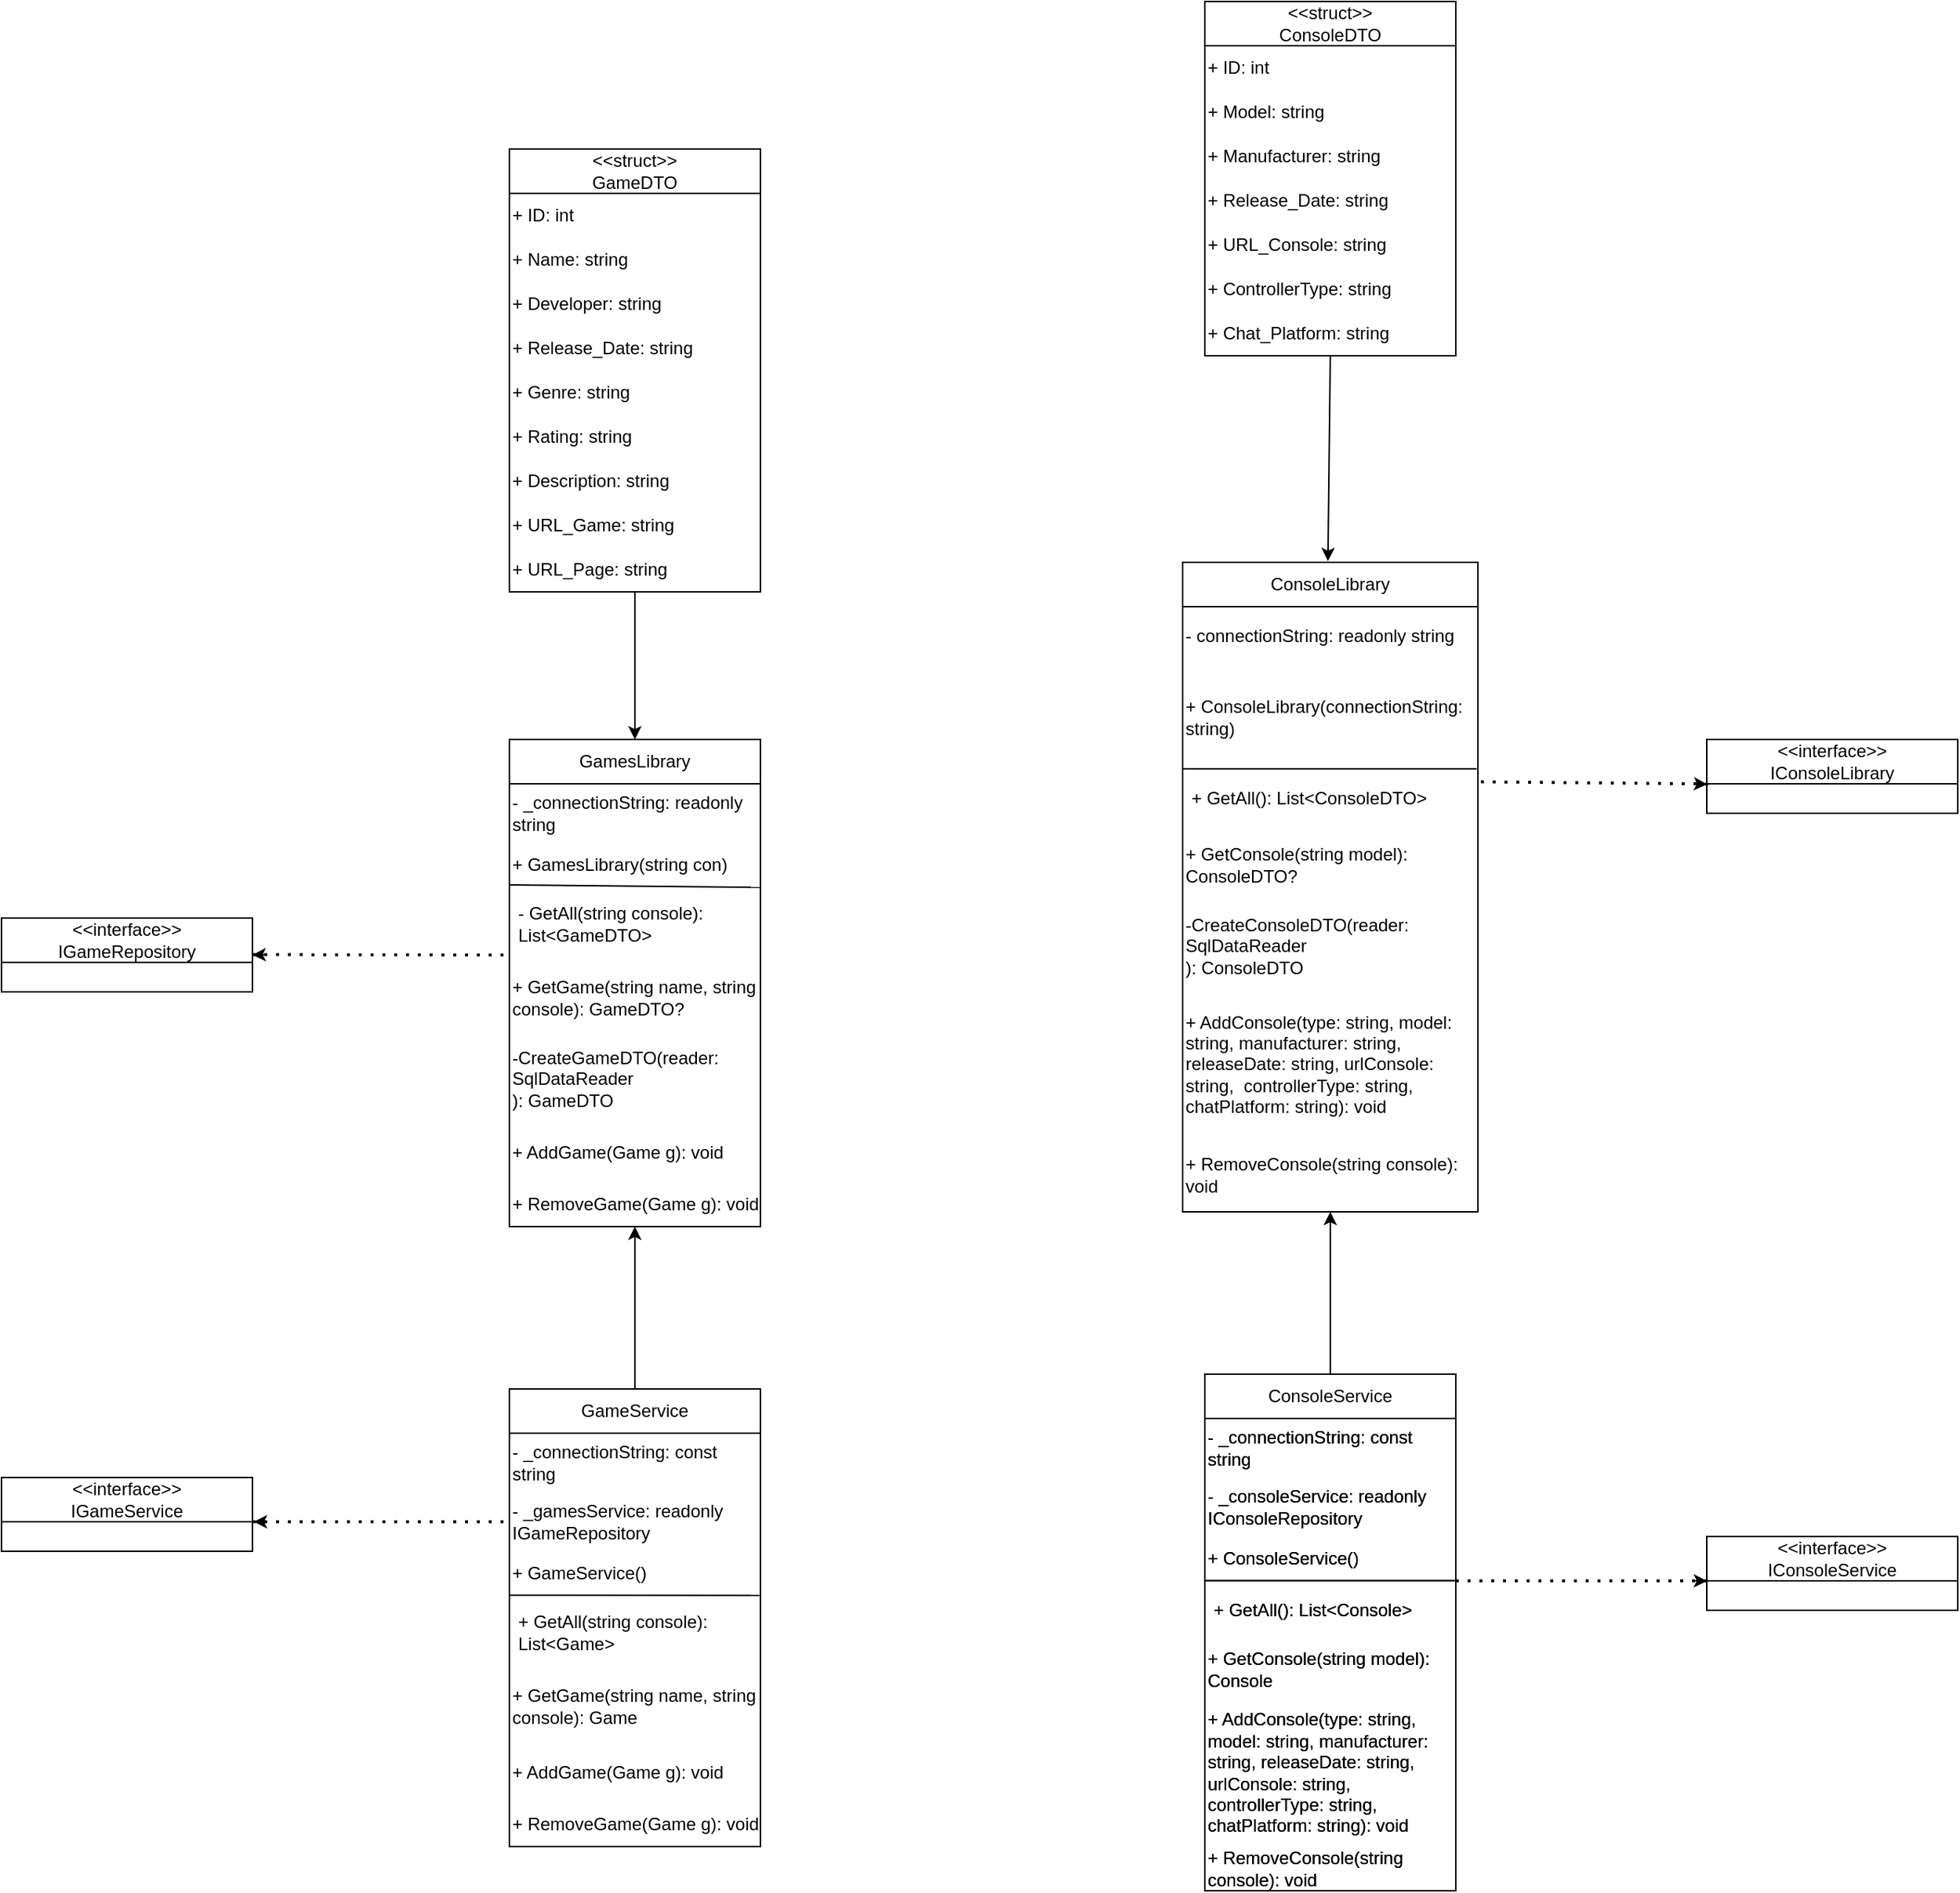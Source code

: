 <mxfile version="21.1.4" type="device">
  <diagram id="C5RBs43oDa-KdzZeNtuy" name="Page-1">
    <mxGraphModel dx="3004" dy="2190" grid="1" gridSize="10" guides="1" tooltips="1" connect="1" arrows="1" fold="1" page="1" pageScale="1" pageWidth="827" pageHeight="1169" math="0" shadow="0">
      <root>
        <mxCell id="WIyWlLk6GJQsqaUBKTNV-0" />
        <mxCell id="WIyWlLk6GJQsqaUBKTNV-1" parent="WIyWlLk6GJQsqaUBKTNV-0" />
        <mxCell id="LSPWSXQBOcd98Ju-pocV-0" value="GameService" style="swimlane;fontStyle=0;childLayout=stackLayout;horizontal=1;startSize=30;horizontalStack=0;resizeParent=1;resizeParentMax=0;resizeLast=0;collapsible=1;marginBottom=0;whiteSpace=wrap;html=1;" parent="WIyWlLk6GJQsqaUBKTNV-1" vertex="1">
          <mxGeometry x="-336" y="120" width="170" height="310" as="geometry" />
        </mxCell>
        <mxCell id="LSPWSXQBOcd98Ju-pocV-1" value="- _connectionString: const string" style="text;html=1;strokeColor=none;fillColor=none;align=left;verticalAlign=middle;whiteSpace=wrap;rounded=0;" parent="LSPWSXQBOcd98Ju-pocV-0" vertex="1">
          <mxGeometry y="30" width="170" height="40" as="geometry" />
        </mxCell>
        <mxCell id="LSPWSXQBOcd98Ju-pocV-2" value="- _gamesService: readonly IGameRepository" style="text;html=1;strokeColor=none;fillColor=none;align=left;verticalAlign=middle;whiteSpace=wrap;rounded=0;" parent="LSPWSXQBOcd98Ju-pocV-0" vertex="1">
          <mxGeometry y="70" width="170" height="40" as="geometry" />
        </mxCell>
        <mxCell id="LSPWSXQBOcd98Ju-pocV-3" value="+ GameService()" style="text;html=1;strokeColor=none;fillColor=none;align=left;verticalAlign=middle;whiteSpace=wrap;rounded=0;" parent="LSPWSXQBOcd98Ju-pocV-0" vertex="1">
          <mxGeometry y="110" width="170" height="30" as="geometry" />
        </mxCell>
        <mxCell id="LSPWSXQBOcd98Ju-pocV-4" value="" style="endArrow=none;html=1;rounded=0;entryX=0.996;entryY=-0.003;entryDx=0;entryDy=0;entryPerimeter=0;exitX=0.001;exitY=-0.004;exitDx=0;exitDy=0;exitPerimeter=0;" parent="LSPWSXQBOcd98Ju-pocV-0" source="LSPWSXQBOcd98Ju-pocV-5" target="LSPWSXQBOcd98Ju-pocV-5" edge="1">
          <mxGeometry width="50" height="50" relative="1" as="geometry">
            <mxPoint x="-4" y="190" as="sourcePoint" />
            <mxPoint x="46" y="140" as="targetPoint" />
          </mxGeometry>
        </mxCell>
        <mxCell id="LSPWSXQBOcd98Ju-pocV-5" value="+ GetAll(string console): List&amp;lt;Game&amp;gt;" style="text;strokeColor=none;fillColor=none;align=left;verticalAlign=middle;spacingLeft=4;spacingRight=4;overflow=hidden;points=[[0,0.5],[1,0.5]];portConstraint=eastwest;rotatable=0;whiteSpace=wrap;html=1;" parent="LSPWSXQBOcd98Ju-pocV-0" vertex="1">
          <mxGeometry y="140" width="170" height="50" as="geometry" />
        </mxCell>
        <mxCell id="LSPWSXQBOcd98Ju-pocV-6" value="+ GetGame(string name, string console): Game" style="text;html=1;strokeColor=none;fillColor=none;align=left;verticalAlign=middle;whiteSpace=wrap;rounded=0;" parent="LSPWSXQBOcd98Ju-pocV-0" vertex="1">
          <mxGeometry y="190" width="170" height="50" as="geometry" />
        </mxCell>
        <mxCell id="LSPWSXQBOcd98Ju-pocV-7" value="+ AddGame(Game g): void" style="text;html=1;strokeColor=none;fillColor=none;align=left;verticalAlign=middle;whiteSpace=wrap;rounded=0;" parent="LSPWSXQBOcd98Ju-pocV-0" vertex="1">
          <mxGeometry y="240" width="170" height="40" as="geometry" />
        </mxCell>
        <mxCell id="LSPWSXQBOcd98Ju-pocV-8" value="+ RemoveGame(Game g): void" style="text;html=1;strokeColor=none;fillColor=none;align=left;verticalAlign=middle;whiteSpace=wrap;rounded=0;" parent="LSPWSXQBOcd98Ju-pocV-0" vertex="1">
          <mxGeometry y="280" width="170" height="30" as="geometry" />
        </mxCell>
        <mxCell id="LSPWSXQBOcd98Ju-pocV-9" value="" style="endArrow=none;dashed=1;html=1;dashPattern=1 3;strokeWidth=2;rounded=0;" parent="WIyWlLk6GJQsqaUBKTNV-1" edge="1">
          <mxGeometry width="50" height="50" relative="1" as="geometry">
            <mxPoint x="-510" y="210" as="sourcePoint" />
            <mxPoint x="-340" y="210" as="targetPoint" />
          </mxGeometry>
        </mxCell>
        <mxCell id="LSPWSXQBOcd98Ju-pocV-10" value="&amp;lt;&amp;lt;interface&amp;gt;&amp;gt;&lt;br&gt;IGameService" style="swimlane;fontStyle=0;childLayout=stackLayout;horizontal=1;startSize=30;horizontalStack=0;resizeParent=1;resizeParentMax=0;resizeLast=0;collapsible=1;marginBottom=0;whiteSpace=wrap;html=1;" parent="WIyWlLk6GJQsqaUBKTNV-1" vertex="1">
          <mxGeometry x="-680" y="180" width="170" height="50" as="geometry" />
        </mxCell>
        <mxCell id="LSPWSXQBOcd98Ju-pocV-11" value="" style="endArrow=classic;html=1;rounded=0;entryX=1.005;entryY=0.6;entryDx=0;entryDy=0;entryPerimeter=0;" parent="WIyWlLk6GJQsqaUBKTNV-1" target="LSPWSXQBOcd98Ju-pocV-10" edge="1">
          <mxGeometry width="50" height="50" relative="1" as="geometry">
            <mxPoint x="-500" y="210" as="sourcePoint" />
            <mxPoint x="-430" y="210" as="targetPoint" />
          </mxGeometry>
        </mxCell>
        <mxCell id="LSPWSXQBOcd98Ju-pocV-12" value="GamesLibrary" style="swimlane;fontStyle=0;childLayout=stackLayout;horizontal=1;startSize=30;horizontalStack=0;resizeParent=1;resizeParentMax=0;resizeLast=0;collapsible=1;marginBottom=0;whiteSpace=wrap;html=1;" parent="WIyWlLk6GJQsqaUBKTNV-1" vertex="1">
          <mxGeometry x="-336" y="-320" width="170" height="330" as="geometry" />
        </mxCell>
        <mxCell id="LSPWSXQBOcd98Ju-pocV-13" value="- _connectionString: readonly string" style="text;html=1;strokeColor=none;fillColor=none;align=left;verticalAlign=middle;whiteSpace=wrap;rounded=0;" parent="LSPWSXQBOcd98Ju-pocV-12" vertex="1">
          <mxGeometry y="30" width="170" height="40" as="geometry" />
        </mxCell>
        <mxCell id="LSPWSXQBOcd98Ju-pocV-14" value="+ GamesLibrary(string con)" style="text;html=1;strokeColor=none;fillColor=none;align=left;verticalAlign=middle;whiteSpace=wrap;rounded=0;" parent="LSPWSXQBOcd98Ju-pocV-12" vertex="1">
          <mxGeometry y="70" width="170" height="30" as="geometry" />
        </mxCell>
        <mxCell id="LSPWSXQBOcd98Ju-pocV-15" value="- GetAll(string console): List&amp;lt;GameDTO&amp;gt;" style="text;strokeColor=none;fillColor=none;align=left;verticalAlign=middle;spacingLeft=4;spacingRight=4;overflow=hidden;points=[[0,0.5],[1,0.5]];portConstraint=eastwest;rotatable=0;whiteSpace=wrap;html=1;" parent="LSPWSXQBOcd98Ju-pocV-12" vertex="1">
          <mxGeometry y="100" width="170" height="50" as="geometry" />
        </mxCell>
        <mxCell id="LSPWSXQBOcd98Ju-pocV-16" value="+ GetGame(string name, string console): GameDTO?" style="text;html=1;strokeColor=none;fillColor=none;align=left;verticalAlign=middle;whiteSpace=wrap;rounded=0;" parent="LSPWSXQBOcd98Ju-pocV-12" vertex="1">
          <mxGeometry y="150" width="170" height="50" as="geometry" />
        </mxCell>
        <mxCell id="LSPWSXQBOcd98Ju-pocV-17" value="-CreateGameDTO(reader: SqlDataReader&lt;br&gt;): GameDTO" style="text;html=1;strokeColor=none;fillColor=none;align=left;verticalAlign=middle;whiteSpace=wrap;rounded=0;" parent="LSPWSXQBOcd98Ju-pocV-12" vertex="1">
          <mxGeometry y="200" width="170" height="60" as="geometry" />
        </mxCell>
        <mxCell id="LSPWSXQBOcd98Ju-pocV-18" value="+ AddGame(Game g): void" style="text;html=1;strokeColor=none;fillColor=none;align=left;verticalAlign=middle;whiteSpace=wrap;rounded=0;" parent="LSPWSXQBOcd98Ju-pocV-12" vertex="1">
          <mxGeometry y="260" width="170" height="40" as="geometry" />
        </mxCell>
        <mxCell id="LSPWSXQBOcd98Ju-pocV-19" value="+ RemoveGame(Game g): void" style="text;html=1;strokeColor=none;fillColor=none;align=left;verticalAlign=middle;whiteSpace=wrap;rounded=0;" parent="LSPWSXQBOcd98Ju-pocV-12" vertex="1">
          <mxGeometry y="300" width="170" height="30" as="geometry" />
        </mxCell>
        <mxCell id="LSPWSXQBOcd98Ju-pocV-20" value="" style="endArrow=none;html=1;rounded=0;exitX=-0.002;exitY=-0.03;exitDx=0;exitDy=0;exitPerimeter=0;entryX=1.003;entryY=0.003;entryDx=0;entryDy=0;entryPerimeter=0;" parent="LSPWSXQBOcd98Ju-pocV-12" source="LSPWSXQBOcd98Ju-pocV-15" target="LSPWSXQBOcd98Ju-pocV-15" edge="1">
          <mxGeometry width="50" height="50" relative="1" as="geometry">
            <mxPoint x="-54" y="401" as="sourcePoint" />
            <mxPoint x="-4" y="351" as="targetPoint" />
          </mxGeometry>
        </mxCell>
        <mxCell id="LSPWSXQBOcd98Ju-pocV-21" value="" style="endArrow=classic;html=1;rounded=0;exitX=0.5;exitY=0;exitDx=0;exitDy=0;entryX=0.5;entryY=1;entryDx=0;entryDy=0;" parent="WIyWlLk6GJQsqaUBKTNV-1" source="LSPWSXQBOcd98Ju-pocV-0" target="LSPWSXQBOcd98Ju-pocV-19" edge="1">
          <mxGeometry width="50" height="50" relative="1" as="geometry">
            <mxPoint x="-190" y="140" as="sourcePoint" />
            <mxPoint x="-140" y="90" as="targetPoint" />
          </mxGeometry>
        </mxCell>
        <mxCell id="LSPWSXQBOcd98Ju-pocV-22" value="&amp;lt;&amp;lt;interface&amp;gt;&amp;gt;&lt;br&gt;IGameRepository" style="swimlane;fontStyle=0;childLayout=stackLayout;horizontal=1;startSize=30;horizontalStack=0;resizeParent=1;resizeParentMax=0;resizeLast=0;collapsible=1;marginBottom=0;whiteSpace=wrap;html=1;" parent="WIyWlLk6GJQsqaUBKTNV-1" vertex="1">
          <mxGeometry x="-680" y="-199" width="170" height="50" as="geometry" />
        </mxCell>
        <mxCell id="LSPWSXQBOcd98Ju-pocV-23" value="" style="endArrow=none;dashed=1;html=1;dashPattern=1 3;strokeWidth=2;rounded=0;" parent="WIyWlLk6GJQsqaUBKTNV-1" edge="1">
          <mxGeometry width="50" height="50" relative="1" as="geometry">
            <mxPoint x="-510" y="-174.24" as="sourcePoint" />
            <mxPoint x="-340" y="-174" as="targetPoint" />
          </mxGeometry>
        </mxCell>
        <mxCell id="LSPWSXQBOcd98Ju-pocV-24" value="" style="endArrow=classic;html=1;rounded=0;entryX=1;entryY=0.5;entryDx=0;entryDy=0;" parent="WIyWlLk6GJQsqaUBKTNV-1" target="LSPWSXQBOcd98Ju-pocV-22" edge="1">
          <mxGeometry width="50" height="50" relative="1" as="geometry">
            <mxPoint x="-500" y="-174.24" as="sourcePoint" />
            <mxPoint x="-509" y="-174.24" as="targetPoint" />
          </mxGeometry>
        </mxCell>
        <mxCell id="LSPWSXQBOcd98Ju-pocV-25" value="" style="endArrow=classic;html=1;rounded=0;entryX=0.5;entryY=0;entryDx=0;entryDy=0;exitX=0.5;exitY=1;exitDx=0;exitDy=0;" parent="WIyWlLk6GJQsqaUBKTNV-1" source="LSPWSXQBOcd98Ju-pocV-35" target="LSPWSXQBOcd98Ju-pocV-12" edge="1">
          <mxGeometry width="50" height="50" relative="1" as="geometry">
            <mxPoint x="-251" y="-420" as="sourcePoint" />
            <mxPoint x="-360" y="-340" as="targetPoint" />
          </mxGeometry>
        </mxCell>
        <mxCell id="LSPWSXQBOcd98Ju-pocV-26" value="&amp;lt;&amp;lt;struct&amp;gt;&amp;gt;&lt;br&gt;GameDTO" style="swimlane;fontStyle=0;childLayout=stackLayout;horizontal=1;startSize=30;horizontalStack=0;resizeParent=1;resizeParentMax=0;resizeLast=0;collapsible=1;marginBottom=0;whiteSpace=wrap;html=1;" parent="WIyWlLk6GJQsqaUBKTNV-1" vertex="1">
          <mxGeometry x="-336" y="-720" width="170" height="300" as="geometry" />
        </mxCell>
        <mxCell id="LSPWSXQBOcd98Ju-pocV-27" value="+ ID: int" style="text;html=1;strokeColor=none;fillColor=none;align=left;verticalAlign=middle;whiteSpace=wrap;rounded=0;" parent="LSPWSXQBOcd98Ju-pocV-26" vertex="1">
          <mxGeometry y="30" width="170" height="30" as="geometry" />
        </mxCell>
        <mxCell id="LSPWSXQBOcd98Ju-pocV-28" value="+ Name: string" style="text;html=1;strokeColor=none;fillColor=none;align=left;verticalAlign=middle;whiteSpace=wrap;rounded=0;" parent="LSPWSXQBOcd98Ju-pocV-26" vertex="1">
          <mxGeometry y="60" width="170" height="30" as="geometry" />
        </mxCell>
        <mxCell id="LSPWSXQBOcd98Ju-pocV-29" value="+ Developer: string" style="text;html=1;strokeColor=none;fillColor=none;align=left;verticalAlign=middle;whiteSpace=wrap;rounded=0;" parent="LSPWSXQBOcd98Ju-pocV-26" vertex="1">
          <mxGeometry y="90" width="170" height="30" as="geometry" />
        </mxCell>
        <mxCell id="LSPWSXQBOcd98Ju-pocV-30" value="+ Release_Date: string" style="text;html=1;strokeColor=none;fillColor=none;align=left;verticalAlign=middle;whiteSpace=wrap;rounded=0;" parent="LSPWSXQBOcd98Ju-pocV-26" vertex="1">
          <mxGeometry y="120" width="170" height="30" as="geometry" />
        </mxCell>
        <mxCell id="LSPWSXQBOcd98Ju-pocV-31" value="+ Genre: string" style="text;html=1;strokeColor=none;fillColor=none;align=left;verticalAlign=middle;whiteSpace=wrap;rounded=0;" parent="LSPWSXQBOcd98Ju-pocV-26" vertex="1">
          <mxGeometry y="150" width="170" height="30" as="geometry" />
        </mxCell>
        <mxCell id="LSPWSXQBOcd98Ju-pocV-32" value="+ Rating: string" style="text;html=1;strokeColor=none;fillColor=none;align=left;verticalAlign=middle;whiteSpace=wrap;rounded=0;" parent="LSPWSXQBOcd98Ju-pocV-26" vertex="1">
          <mxGeometry y="180" width="170" height="30" as="geometry" />
        </mxCell>
        <mxCell id="LSPWSXQBOcd98Ju-pocV-33" value="+ Description: string" style="text;html=1;strokeColor=none;fillColor=none;align=left;verticalAlign=middle;whiteSpace=wrap;rounded=0;" parent="LSPWSXQBOcd98Ju-pocV-26" vertex="1">
          <mxGeometry y="210" width="170" height="30" as="geometry" />
        </mxCell>
        <mxCell id="LSPWSXQBOcd98Ju-pocV-34" value="+ URL_Game: string" style="text;html=1;strokeColor=none;fillColor=none;align=left;verticalAlign=middle;whiteSpace=wrap;rounded=0;" parent="LSPWSXQBOcd98Ju-pocV-26" vertex="1">
          <mxGeometry y="240" width="170" height="30" as="geometry" />
        </mxCell>
        <mxCell id="LSPWSXQBOcd98Ju-pocV-35" value="+ URL_Page: string" style="text;html=1;strokeColor=none;fillColor=none;align=left;verticalAlign=middle;whiteSpace=wrap;rounded=0;" parent="LSPWSXQBOcd98Ju-pocV-26" vertex="1">
          <mxGeometry y="270" width="170" height="30" as="geometry" />
        </mxCell>
        <mxCell id="LSPWSXQBOcd98Ju-pocV-39" value="ConsoleService" style="swimlane;fontStyle=0;childLayout=stackLayout;horizontal=1;startSize=30;horizontalStack=0;resizeParent=1;resizeParentMax=0;resizeLast=0;collapsible=1;marginBottom=0;whiteSpace=wrap;html=1;" parent="WIyWlLk6GJQsqaUBKTNV-1" vertex="1">
          <mxGeometry x="135" y="110" width="170" height="350" as="geometry" />
        </mxCell>
        <mxCell id="LSPWSXQBOcd98Ju-pocV-40" value="- _connectionString: const string" style="text;html=1;strokeColor=none;fillColor=none;align=left;verticalAlign=middle;whiteSpace=wrap;rounded=0;" parent="LSPWSXQBOcd98Ju-pocV-39" vertex="1">
          <mxGeometry y="30" width="170" height="40" as="geometry" />
        </mxCell>
        <mxCell id="LSPWSXQBOcd98Ju-pocV-41" value="- _consoleService: readonly IConsoleRepository" style="text;html=1;strokeColor=none;fillColor=none;align=left;verticalAlign=middle;whiteSpace=wrap;rounded=0;" parent="LSPWSXQBOcd98Ju-pocV-39" vertex="1">
          <mxGeometry y="70" width="170" height="40" as="geometry" />
        </mxCell>
        <mxCell id="LSPWSXQBOcd98Ju-pocV-42" value="+ ConsoleService()" style="text;html=1;strokeColor=none;fillColor=none;align=left;verticalAlign=middle;whiteSpace=wrap;rounded=0;" parent="LSPWSXQBOcd98Ju-pocV-39" vertex="1">
          <mxGeometry y="110" width="170" height="30" as="geometry" />
        </mxCell>
        <mxCell id="LSPWSXQBOcd98Ju-pocV-43" value="" style="endArrow=none;html=1;rounded=0;entryX=0.996;entryY=-0.003;entryDx=0;entryDy=0;entryPerimeter=0;exitX=0.001;exitY=-0.004;exitDx=0;exitDy=0;exitPerimeter=0;" parent="LSPWSXQBOcd98Ju-pocV-39" source="LSPWSXQBOcd98Ju-pocV-44" target="LSPWSXQBOcd98Ju-pocV-44" edge="1">
          <mxGeometry width="50" height="50" relative="1" as="geometry">
            <mxPoint x="-4" y="190" as="sourcePoint" />
            <mxPoint x="46" y="140" as="targetPoint" />
          </mxGeometry>
        </mxCell>
        <mxCell id="LSPWSXQBOcd98Ju-pocV-44" value="+ GetAll(): List&amp;lt;Console&amp;gt;" style="text;strokeColor=none;fillColor=none;align=left;verticalAlign=middle;spacingLeft=4;spacingRight=4;overflow=hidden;points=[[0,0.5],[1,0.5]];portConstraint=eastwest;rotatable=0;whiteSpace=wrap;html=1;" parent="LSPWSXQBOcd98Ju-pocV-39" vertex="1">
          <mxGeometry y="140" width="170" height="40" as="geometry" />
        </mxCell>
        <mxCell id="LSPWSXQBOcd98Ju-pocV-45" value="+ GetConsole(string model): Console" style="text;html=1;strokeColor=none;fillColor=none;align=left;verticalAlign=middle;whiteSpace=wrap;rounded=0;" parent="LSPWSXQBOcd98Ju-pocV-39" vertex="1">
          <mxGeometry y="180" width="170" height="40" as="geometry" />
        </mxCell>
        <mxCell id="LSPWSXQBOcd98Ju-pocV-46" value="+ AddConsole(type: string, model: string, manufacturer: string, releaseDate: string, urlConsole: string,&amp;nbsp; controllerType: string, chatPlatform: string): void" style="text;html=1;strokeColor=none;fillColor=none;align=left;verticalAlign=middle;whiteSpace=wrap;rounded=0;" parent="LSPWSXQBOcd98Ju-pocV-39" vertex="1">
          <mxGeometry y="220" width="170" height="100" as="geometry" />
        </mxCell>
        <mxCell id="LSPWSXQBOcd98Ju-pocV-47" value="+ RemoveConsole(string console): void" style="text;html=1;strokeColor=none;fillColor=none;align=left;verticalAlign=middle;whiteSpace=wrap;rounded=0;" parent="LSPWSXQBOcd98Ju-pocV-39" vertex="1">
          <mxGeometry y="320" width="170" height="30" as="geometry" />
        </mxCell>
        <mxCell id="LSPWSXQBOcd98Ju-pocV-60" value="" style="endArrow=classic;html=1;rounded=0;entryX=0.492;entryY=-0.002;entryDx=0;entryDy=0;entryPerimeter=0;exitX=0.5;exitY=1;exitDx=0;exitDy=0;" parent="WIyWlLk6GJQsqaUBKTNV-1" target="LSPWSXQBOcd98Ju-pocV-85" edge="1" source="LSPWSXQBOcd98Ju-pocV-102">
          <mxGeometry width="50" height="50" relative="1" as="geometry">
            <mxPoint x="219" y="-570" as="sourcePoint" />
            <mxPoint x="219" y="-462" as="targetPoint" />
          </mxGeometry>
        </mxCell>
        <mxCell id="LSPWSXQBOcd98Ju-pocV-71" value="&amp;lt;&amp;lt;interface&amp;gt;&amp;gt;&lt;br&gt;IConsoleService" style="swimlane;fontStyle=0;childLayout=stackLayout;horizontal=1;startSize=30;horizontalStack=0;resizeParent=1;resizeParentMax=0;resizeLast=0;collapsible=1;marginBottom=0;whiteSpace=wrap;html=1;" parent="WIyWlLk6GJQsqaUBKTNV-1" vertex="1">
          <mxGeometry x="475" y="220" width="170" height="50" as="geometry" />
        </mxCell>
        <mxCell id="LSPWSXQBOcd98Ju-pocV-73" value="ConsoleService" style="swimlane;fontStyle=0;childLayout=stackLayout;horizontal=1;startSize=30;horizontalStack=0;resizeParent=1;resizeParentMax=0;resizeLast=0;collapsible=1;marginBottom=0;whiteSpace=wrap;html=1;" parent="WIyWlLk6GJQsqaUBKTNV-1" vertex="1">
          <mxGeometry x="135" y="110" width="170" height="350" as="geometry" />
        </mxCell>
        <mxCell id="LSPWSXQBOcd98Ju-pocV-74" value="- _connectionString: const string" style="text;html=1;strokeColor=none;fillColor=none;align=left;verticalAlign=middle;whiteSpace=wrap;rounded=0;" parent="LSPWSXQBOcd98Ju-pocV-73" vertex="1">
          <mxGeometry y="30" width="170" height="40" as="geometry" />
        </mxCell>
        <mxCell id="LSPWSXQBOcd98Ju-pocV-75" value="- _consoleService: readonly IConsoleRepository" style="text;html=1;strokeColor=none;fillColor=none;align=left;verticalAlign=middle;whiteSpace=wrap;rounded=0;" parent="LSPWSXQBOcd98Ju-pocV-73" vertex="1">
          <mxGeometry y="70" width="170" height="40" as="geometry" />
        </mxCell>
        <mxCell id="LSPWSXQBOcd98Ju-pocV-76" value="+ ConsoleService()" style="text;html=1;strokeColor=none;fillColor=none;align=left;verticalAlign=middle;whiteSpace=wrap;rounded=0;" parent="LSPWSXQBOcd98Ju-pocV-73" vertex="1">
          <mxGeometry y="110" width="170" height="30" as="geometry" />
        </mxCell>
        <mxCell id="LSPWSXQBOcd98Ju-pocV-77" value="" style="endArrow=none;html=1;rounded=0;entryX=0.996;entryY=-0.003;entryDx=0;entryDy=0;entryPerimeter=0;exitX=0.001;exitY=-0.004;exitDx=0;exitDy=0;exitPerimeter=0;" parent="LSPWSXQBOcd98Ju-pocV-73" source="LSPWSXQBOcd98Ju-pocV-78" target="LSPWSXQBOcd98Ju-pocV-78" edge="1">
          <mxGeometry width="50" height="50" relative="1" as="geometry">
            <mxPoint x="-4" y="190" as="sourcePoint" />
            <mxPoint x="46" y="140" as="targetPoint" />
          </mxGeometry>
        </mxCell>
        <mxCell id="LSPWSXQBOcd98Ju-pocV-78" value="+ GetAll(): List&amp;lt;Console&amp;gt;" style="text;strokeColor=none;fillColor=none;align=left;verticalAlign=middle;spacingLeft=4;spacingRight=4;overflow=hidden;points=[[0,0.5],[1,0.5]];portConstraint=eastwest;rotatable=0;whiteSpace=wrap;html=1;" parent="LSPWSXQBOcd98Ju-pocV-73" vertex="1">
          <mxGeometry y="140" width="170" height="40" as="geometry" />
        </mxCell>
        <mxCell id="LSPWSXQBOcd98Ju-pocV-79" value="+ GetConsole(string model): Console" style="text;html=1;strokeColor=none;fillColor=none;align=left;verticalAlign=middle;whiteSpace=wrap;rounded=0;" parent="LSPWSXQBOcd98Ju-pocV-73" vertex="1">
          <mxGeometry y="180" width="170" height="40" as="geometry" />
        </mxCell>
        <mxCell id="LSPWSXQBOcd98Ju-pocV-80" value="+ AddConsole(type: string, model: string, manufacturer: string, releaseDate: string, urlConsole: string,&amp;nbsp; controllerType: string, chatPlatform: string): void" style="text;html=1;strokeColor=none;fillColor=none;align=left;verticalAlign=middle;whiteSpace=wrap;rounded=0;" parent="LSPWSXQBOcd98Ju-pocV-73" vertex="1">
          <mxGeometry y="220" width="170" height="100" as="geometry" />
        </mxCell>
        <mxCell id="LSPWSXQBOcd98Ju-pocV-81" value="+ RemoveConsole(string console): void" style="text;html=1;strokeColor=none;fillColor=none;align=left;verticalAlign=middle;whiteSpace=wrap;rounded=0;" parent="LSPWSXQBOcd98Ju-pocV-73" vertex="1">
          <mxGeometry y="320" width="170" height="30" as="geometry" />
        </mxCell>
        <mxCell id="LSPWSXQBOcd98Ju-pocV-82" value="" style="endArrow=none;dashed=1;html=1;dashPattern=1 3;strokeWidth=2;rounded=0;entryX=0;entryY=0.003;entryDx=0;entryDy=0;entryPerimeter=0;exitX=1.01;exitY=0.217;exitDx=0;exitDy=0;exitPerimeter=0;" parent="WIyWlLk6GJQsqaUBKTNV-1" edge="1" source="LSPWSXQBOcd98Ju-pocV-89">
          <mxGeometry width="50" height="50" relative="1" as="geometry">
            <mxPoint x="325" y="-290" as="sourcePoint" />
            <mxPoint x="480" y="-289.88" as="targetPoint" />
          </mxGeometry>
        </mxCell>
        <mxCell id="LSPWSXQBOcd98Ju-pocV-83" value="&amp;lt;&amp;lt;interface&amp;gt;&amp;gt;&lt;br&gt;IConsoleLibrary" style="swimlane;fontStyle=0;childLayout=stackLayout;horizontal=1;startSize=30;horizontalStack=0;resizeParent=1;resizeParentMax=0;resizeLast=0;collapsible=1;marginBottom=0;whiteSpace=wrap;html=1;" parent="WIyWlLk6GJQsqaUBKTNV-1" vertex="1">
          <mxGeometry x="475" y="-320" width="170" height="50" as="geometry" />
        </mxCell>
        <mxCell id="LSPWSXQBOcd98Ju-pocV-85" value="ConsoleLibrary" style="swimlane;fontStyle=0;childLayout=stackLayout;horizontal=1;startSize=30;horizontalStack=0;resizeParent=1;resizeParentMax=0;resizeLast=0;collapsible=1;marginBottom=0;whiteSpace=wrap;html=1;" parent="WIyWlLk6GJQsqaUBKTNV-1" vertex="1">
          <mxGeometry x="120" y="-440" width="200" height="440" as="geometry" />
        </mxCell>
        <mxCell id="LSPWSXQBOcd98Ju-pocV-86" value="- connectionString: readonly string" style="text;html=1;strokeColor=none;fillColor=none;align=left;verticalAlign=middle;whiteSpace=wrap;rounded=0;" parent="LSPWSXQBOcd98Ju-pocV-85" vertex="1">
          <mxGeometry y="30" width="200" height="40" as="geometry" />
        </mxCell>
        <mxCell id="LSPWSXQBOcd98Ju-pocV-87" value="" style="endArrow=none;html=1;rounded=0;entryX=0.996;entryY=-0.003;entryDx=0;entryDy=0;entryPerimeter=0;exitX=0.001;exitY=-0.004;exitDx=0;exitDy=0;exitPerimeter=0;" parent="LSPWSXQBOcd98Ju-pocV-85" source="LSPWSXQBOcd98Ju-pocV-89" target="LSPWSXQBOcd98Ju-pocV-89" edge="1">
          <mxGeometry width="50" height="50" relative="1" as="geometry">
            <mxPoint x="-4" y="190" as="sourcePoint" />
            <mxPoint x="46" y="140" as="targetPoint" />
          </mxGeometry>
        </mxCell>
        <mxCell id="LSPWSXQBOcd98Ju-pocV-88" value="+ ConsoleLibrary(connectionString: string)" style="text;html=1;strokeColor=none;fillColor=none;align=left;verticalAlign=middle;whiteSpace=wrap;rounded=0;" parent="LSPWSXQBOcd98Ju-pocV-85" vertex="1">
          <mxGeometry y="70" width="200" height="70" as="geometry" />
        </mxCell>
        <mxCell id="LSPWSXQBOcd98Ju-pocV-89" value="+ GetAll(): List&amp;lt;ConsoleDTO&amp;gt;" style="text;strokeColor=none;fillColor=none;align=left;verticalAlign=middle;spacingLeft=4;spacingRight=4;overflow=hidden;points=[[0,0.5],[1,0.5]];portConstraint=eastwest;rotatable=0;whiteSpace=wrap;html=1;" parent="LSPWSXQBOcd98Ju-pocV-85" vertex="1">
          <mxGeometry y="140" width="200" height="40" as="geometry" />
        </mxCell>
        <mxCell id="LSPWSXQBOcd98Ju-pocV-90" value="+ GetConsole(string model): ConsoleDTO?" style="text;html=1;strokeColor=none;fillColor=none;align=left;verticalAlign=middle;whiteSpace=wrap;rounded=0;" parent="LSPWSXQBOcd98Ju-pocV-85" vertex="1">
          <mxGeometry y="180" width="200" height="50" as="geometry" />
        </mxCell>
        <mxCell id="LSPWSXQBOcd98Ju-pocV-91" value="-CreateConsoleDTO(reader: SqlDataReader&lt;br&gt;): ConsoleDTO" style="text;html=1;strokeColor=none;fillColor=none;align=left;verticalAlign=middle;whiteSpace=wrap;rounded=0;" parent="LSPWSXQBOcd98Ju-pocV-85" vertex="1">
          <mxGeometry y="230" width="200" height="60" as="geometry" />
        </mxCell>
        <mxCell id="LSPWSXQBOcd98Ju-pocV-92" value="+ AddConsole(type: string, model: string, manufacturer: string, releaseDate: string, urlConsole: string,&amp;nbsp; controllerType: string, chatPlatform: string): void" style="text;html=1;strokeColor=none;fillColor=none;align=left;verticalAlign=middle;whiteSpace=wrap;rounded=0;" parent="LSPWSXQBOcd98Ju-pocV-85" vertex="1">
          <mxGeometry y="290" width="200" height="100" as="geometry" />
        </mxCell>
        <mxCell id="LSPWSXQBOcd98Ju-pocV-93" value="+ RemoveConsole(string console): void" style="text;html=1;strokeColor=none;fillColor=none;align=left;verticalAlign=middle;whiteSpace=wrap;rounded=0;" parent="LSPWSXQBOcd98Ju-pocV-85" vertex="1">
          <mxGeometry y="390" width="200" height="50" as="geometry" />
        </mxCell>
        <mxCell id="LSPWSXQBOcd98Ju-pocV-95" value="&amp;lt;&amp;lt;struct&amp;gt;&amp;gt;&lt;br&gt;ConsoleDTO" style="swimlane;fontStyle=0;childLayout=stackLayout;horizontal=1;startSize=30;horizontalStack=0;resizeParent=1;resizeParentMax=0;resizeLast=0;collapsible=1;marginBottom=0;whiteSpace=wrap;html=1;" parent="WIyWlLk6GJQsqaUBKTNV-1" vertex="1">
          <mxGeometry x="135" y="-820" width="170" height="240" as="geometry" />
        </mxCell>
        <mxCell id="LSPWSXQBOcd98Ju-pocV-96" value="+ ID: int" style="text;html=1;strokeColor=none;fillColor=none;align=left;verticalAlign=middle;whiteSpace=wrap;rounded=0;" parent="LSPWSXQBOcd98Ju-pocV-95" vertex="1">
          <mxGeometry y="30" width="170" height="30" as="geometry" />
        </mxCell>
        <mxCell id="LSPWSXQBOcd98Ju-pocV-97" value="+ Model: string" style="text;html=1;strokeColor=none;fillColor=none;align=left;verticalAlign=middle;whiteSpace=wrap;rounded=0;" parent="LSPWSXQBOcd98Ju-pocV-95" vertex="1">
          <mxGeometry y="60" width="170" height="30" as="geometry" />
        </mxCell>
        <mxCell id="LSPWSXQBOcd98Ju-pocV-98" value="+ Manufacturer: string" style="text;html=1;strokeColor=none;fillColor=none;align=left;verticalAlign=middle;whiteSpace=wrap;rounded=0;" parent="LSPWSXQBOcd98Ju-pocV-95" vertex="1">
          <mxGeometry y="90" width="170" height="30" as="geometry" />
        </mxCell>
        <mxCell id="LSPWSXQBOcd98Ju-pocV-99" value="+ Release_Date: string" style="text;html=1;strokeColor=none;fillColor=none;align=left;verticalAlign=middle;whiteSpace=wrap;rounded=0;" parent="LSPWSXQBOcd98Ju-pocV-95" vertex="1">
          <mxGeometry y="120" width="170" height="30" as="geometry" />
        </mxCell>
        <mxCell id="LSPWSXQBOcd98Ju-pocV-100" value="+ URL_Console: string" style="text;html=1;strokeColor=none;fillColor=none;align=left;verticalAlign=middle;whiteSpace=wrap;rounded=0;" parent="LSPWSXQBOcd98Ju-pocV-95" vertex="1">
          <mxGeometry y="150" width="170" height="30" as="geometry" />
        </mxCell>
        <mxCell id="LSPWSXQBOcd98Ju-pocV-101" value="+ ControllerType: string" style="text;html=1;strokeColor=none;fillColor=none;align=left;verticalAlign=middle;whiteSpace=wrap;rounded=0;" parent="LSPWSXQBOcd98Ju-pocV-95" vertex="1">
          <mxGeometry y="180" width="170" height="30" as="geometry" />
        </mxCell>
        <mxCell id="LSPWSXQBOcd98Ju-pocV-102" value="+ Chat_Platform: string" style="text;html=1;strokeColor=none;fillColor=none;align=left;verticalAlign=middle;whiteSpace=wrap;rounded=0;" parent="LSPWSXQBOcd98Ju-pocV-95" vertex="1">
          <mxGeometry y="210" width="170" height="30" as="geometry" />
        </mxCell>
        <mxCell id="LSPWSXQBOcd98Ju-pocV-106" value="" style="endArrow=none;dashed=1;html=1;dashPattern=1 3;strokeWidth=2;rounded=0;entryX=0;entryY=0.003;entryDx=0;entryDy=0;entryPerimeter=0;" parent="WIyWlLk6GJQsqaUBKTNV-1" edge="1">
          <mxGeometry width="50" height="50" relative="1" as="geometry">
            <mxPoint x="305" y="250" as="sourcePoint" />
            <mxPoint x="475" y="250" as="targetPoint" />
          </mxGeometry>
        </mxCell>
        <mxCell id="LSPWSXQBOcd98Ju-pocV-107" value="" style="endArrow=classic;html=1;rounded=0;entryX=0.001;entryY=0.603;entryDx=0;entryDy=0;entryPerimeter=0;" parent="WIyWlLk6GJQsqaUBKTNV-1" target="LSPWSXQBOcd98Ju-pocV-71" edge="1">
          <mxGeometry width="50" height="50" relative="1" as="geometry">
            <mxPoint x="465" y="250" as="sourcePoint" />
            <mxPoint x="375" y="260" as="targetPoint" />
          </mxGeometry>
        </mxCell>
        <mxCell id="LSPWSXQBOcd98Ju-pocV-108" value="" style="endArrow=classic;html=1;rounded=0;entryX=-0.01;entryY=0.588;entryDx=0;entryDy=0;entryPerimeter=0;" parent="WIyWlLk6GJQsqaUBKTNV-1" edge="1">
          <mxGeometry width="50" height="50" relative="1" as="geometry">
            <mxPoint x="467" y="-290" as="sourcePoint" />
            <mxPoint x="475.3" y="-289.6" as="targetPoint" />
          </mxGeometry>
        </mxCell>
        <mxCell id="S7ORjf1j-svzi4pX0CFQ-0" value="" style="endArrow=classic;html=1;rounded=0;exitX=0.5;exitY=0;exitDx=0;exitDy=0;entryX=0.5;entryY=1;entryDx=0;entryDy=0;" edge="1" parent="WIyWlLk6GJQsqaUBKTNV-1" source="LSPWSXQBOcd98Ju-pocV-73" target="LSPWSXQBOcd98Ju-pocV-93">
          <mxGeometry width="50" height="50" relative="1" as="geometry">
            <mxPoint x="-80" y="290" as="sourcePoint" />
            <mxPoint x="-30" y="240" as="targetPoint" />
          </mxGeometry>
        </mxCell>
      </root>
    </mxGraphModel>
  </diagram>
</mxfile>
